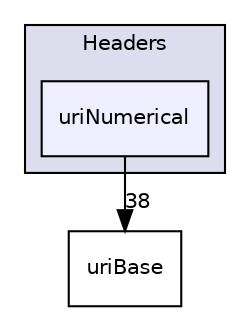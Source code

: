 digraph "uriNumerical" {
  compound=true
  node [ fontsize="10", fontname="Helvetica"];
  edge [ labelfontsize="10", labelfontname="Helvetica"];
  subgraph clusterdir_3ed09e8ce6640af79318ee4a8db1ede0 {
    graph [ bgcolor="#ddddee", pencolor="black", label="Headers" fontname="Helvetica", fontsize="10", URL="dir_3ed09e8ce6640af79318ee4a8db1ede0.html"]
  dir_f0395ae1e3112d6cc71f0aa49557d11d [shape=box, label="uriNumerical", style="filled", fillcolor="#eeeeff", pencolor="black", URL="dir_f0395ae1e3112d6cc71f0aa49557d11d.html"];
  }
  dir_26171669b93c5a18bd4e2e3169ff538c [shape=box label="uriBase" URL="dir_26171669b93c5a18bd4e2e3169ff538c.html"];
  dir_f0395ae1e3112d6cc71f0aa49557d11d->dir_26171669b93c5a18bd4e2e3169ff538c [headlabel="38", labeldistance=1.5 headhref="dir_000035_000032.html"];
}
